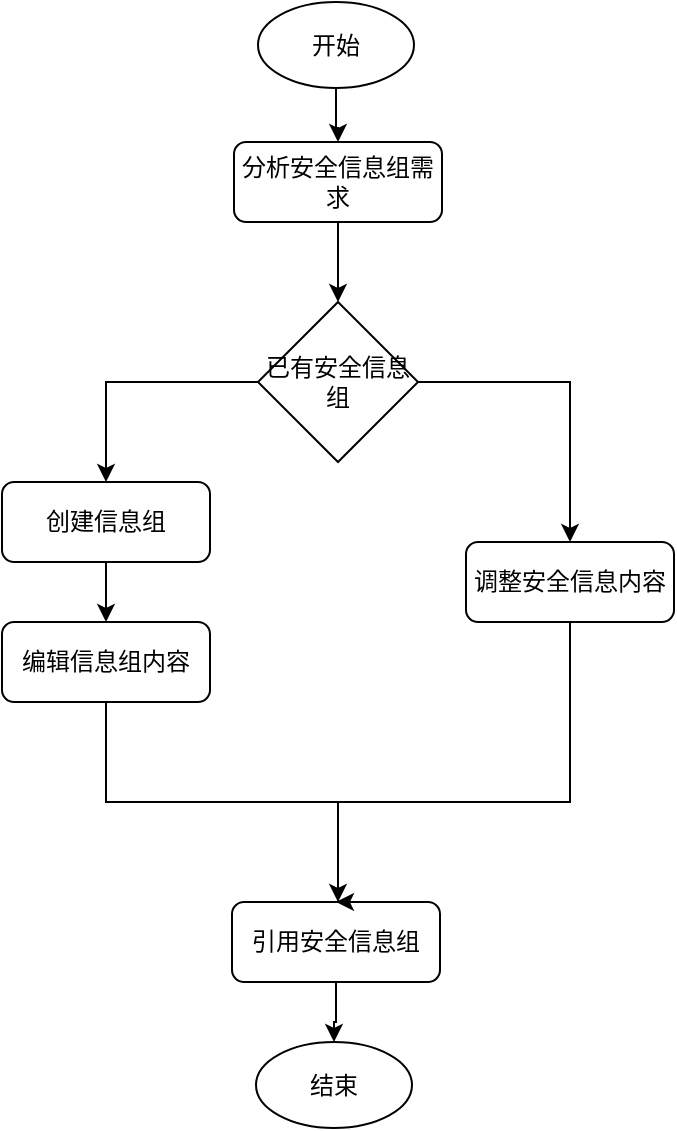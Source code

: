 <mxfile version="17.1.3" type="github">
  <diagram id="C5RBs43oDa-KdzZeNtuy" name="Page-1">
    <mxGraphModel dx="856" dy="545" grid="1" gridSize="10" guides="1" tooltips="1" connect="1" arrows="1" fold="1" page="1" pageScale="1" pageWidth="827" pageHeight="1169" math="0" shadow="0">
      <root>
        <mxCell id="WIyWlLk6GJQsqaUBKTNV-0" />
        <mxCell id="WIyWlLk6GJQsqaUBKTNV-1" parent="WIyWlLk6GJQsqaUBKTNV-0" />
        <mxCell id="Yt1Z-wMDFNS2D9Avdcn8-0" value="" style="edgeStyle=orthogonalEdgeStyle;rounded=0;orthogonalLoop=1;jettySize=auto;html=1;entryX=0.5;entryY=0;entryDx=0;entryDy=0;" edge="1" parent="WIyWlLk6GJQsqaUBKTNV-1" source="Yt1Z-wMDFNS2D9Avdcn8-1" target="Yt1Z-wMDFNS2D9Avdcn8-7">
          <mxGeometry relative="1" as="geometry">
            <mxPoint x="297" y="100" as="targetPoint" />
          </mxGeometry>
        </mxCell>
        <mxCell id="Yt1Z-wMDFNS2D9Avdcn8-1" value="开始" style="ellipse;whiteSpace=wrap;html=1;" vertex="1" parent="WIyWlLk6GJQsqaUBKTNV-1">
          <mxGeometry x="258" y="40" width="78" height="43" as="geometry" />
        </mxCell>
        <mxCell id="Yt1Z-wMDFNS2D9Avdcn8-36" value="" style="edgeStyle=orthogonalEdgeStyle;rounded=0;orthogonalLoop=1;jettySize=auto;html=1;" edge="1" parent="WIyWlLk6GJQsqaUBKTNV-1" source="Yt1Z-wMDFNS2D9Avdcn8-7" target="Yt1Z-wMDFNS2D9Avdcn8-35">
          <mxGeometry relative="1" as="geometry" />
        </mxCell>
        <mxCell id="Yt1Z-wMDFNS2D9Avdcn8-7" value="分析安全信息组需求" style="rounded=1;whiteSpace=wrap;html=1;fontSize=12;glass=0;strokeWidth=1;shadow=0;" vertex="1" parent="WIyWlLk6GJQsqaUBKTNV-1">
          <mxGeometry x="246" y="110" width="104" height="40" as="geometry" />
        </mxCell>
        <mxCell id="Yt1Z-wMDFNS2D9Avdcn8-30" value="" style="edgeStyle=orthogonalEdgeStyle;rounded=0;orthogonalLoop=1;jettySize=auto;html=1;" edge="1" parent="WIyWlLk6GJQsqaUBKTNV-1" source="Yt1Z-wMDFNS2D9Avdcn8-27" target="Yt1Z-wMDFNS2D9Avdcn8-29">
          <mxGeometry relative="1" as="geometry" />
        </mxCell>
        <mxCell id="Yt1Z-wMDFNS2D9Avdcn8-27" value="创建信息组" style="rounded=1;whiteSpace=wrap;html=1;fontSize=12;glass=0;strokeWidth=1;shadow=0;" vertex="1" parent="WIyWlLk6GJQsqaUBKTNV-1">
          <mxGeometry x="130" y="280" width="104" height="40" as="geometry" />
        </mxCell>
        <mxCell id="Yt1Z-wMDFNS2D9Avdcn8-32" value="" style="edgeStyle=orthogonalEdgeStyle;rounded=0;orthogonalLoop=1;jettySize=auto;html=1;" edge="1" parent="WIyWlLk6GJQsqaUBKTNV-1" source="Yt1Z-wMDFNS2D9Avdcn8-29" target="Yt1Z-wMDFNS2D9Avdcn8-31">
          <mxGeometry relative="1" as="geometry">
            <Array as="points">
              <mxPoint x="182" y="440" />
              <mxPoint x="298" y="440" />
            </Array>
          </mxGeometry>
        </mxCell>
        <mxCell id="Yt1Z-wMDFNS2D9Avdcn8-29" value="编辑信息组内容" style="rounded=1;whiteSpace=wrap;html=1;fontSize=12;glass=0;strokeWidth=1;shadow=0;" vertex="1" parent="WIyWlLk6GJQsqaUBKTNV-1">
          <mxGeometry x="130" y="350" width="104" height="40" as="geometry" />
        </mxCell>
        <mxCell id="Yt1Z-wMDFNS2D9Avdcn8-34" value="" style="edgeStyle=orthogonalEdgeStyle;rounded=0;orthogonalLoop=1;jettySize=auto;html=1;" edge="1" parent="WIyWlLk6GJQsqaUBKTNV-1" source="Yt1Z-wMDFNS2D9Avdcn8-31" target="Yt1Z-wMDFNS2D9Avdcn8-33">
          <mxGeometry relative="1" as="geometry" />
        </mxCell>
        <mxCell id="Yt1Z-wMDFNS2D9Avdcn8-31" value="引用安全信息组" style="rounded=1;whiteSpace=wrap;html=1;fontSize=12;glass=0;strokeWidth=1;shadow=0;" vertex="1" parent="WIyWlLk6GJQsqaUBKTNV-1">
          <mxGeometry x="245" y="490" width="104" height="40" as="geometry" />
        </mxCell>
        <mxCell id="Yt1Z-wMDFNS2D9Avdcn8-33" value="结束" style="ellipse;whiteSpace=wrap;html=1;" vertex="1" parent="WIyWlLk6GJQsqaUBKTNV-1">
          <mxGeometry x="257" y="560" width="78" height="43" as="geometry" />
        </mxCell>
        <mxCell id="Yt1Z-wMDFNS2D9Avdcn8-37" style="edgeStyle=orthogonalEdgeStyle;rounded=0;orthogonalLoop=1;jettySize=auto;html=1;" edge="1" parent="WIyWlLk6GJQsqaUBKTNV-1" source="Yt1Z-wMDFNS2D9Avdcn8-35" target="Yt1Z-wMDFNS2D9Avdcn8-27">
          <mxGeometry relative="1" as="geometry" />
        </mxCell>
        <mxCell id="Yt1Z-wMDFNS2D9Avdcn8-39" style="edgeStyle=orthogonalEdgeStyle;rounded=0;orthogonalLoop=1;jettySize=auto;html=1;" edge="1" parent="WIyWlLk6GJQsqaUBKTNV-1" source="Yt1Z-wMDFNS2D9Avdcn8-35" target="Yt1Z-wMDFNS2D9Avdcn8-38">
          <mxGeometry relative="1" as="geometry" />
        </mxCell>
        <mxCell id="Yt1Z-wMDFNS2D9Avdcn8-35" value="已有安全信息组" style="rhombus;whiteSpace=wrap;html=1;" vertex="1" parent="WIyWlLk6GJQsqaUBKTNV-1">
          <mxGeometry x="258" y="190" width="80" height="80" as="geometry" />
        </mxCell>
        <mxCell id="Yt1Z-wMDFNS2D9Avdcn8-40" style="edgeStyle=orthogonalEdgeStyle;rounded=0;orthogonalLoop=1;jettySize=auto;html=1;exitX=0.5;exitY=1;exitDx=0;exitDy=0;entryX=0.5;entryY=0;entryDx=0;entryDy=0;" edge="1" parent="WIyWlLk6GJQsqaUBKTNV-1" source="Yt1Z-wMDFNS2D9Avdcn8-38" target="Yt1Z-wMDFNS2D9Avdcn8-31">
          <mxGeometry relative="1" as="geometry">
            <Array as="points">
              <mxPoint x="414" y="440" />
              <mxPoint x="298" y="440" />
            </Array>
          </mxGeometry>
        </mxCell>
        <mxCell id="Yt1Z-wMDFNS2D9Avdcn8-38" value="调整安全信息内容" style="rounded=1;whiteSpace=wrap;html=1;fontSize=12;glass=0;strokeWidth=1;shadow=0;" vertex="1" parent="WIyWlLk6GJQsqaUBKTNV-1">
          <mxGeometry x="362" y="310" width="104" height="40" as="geometry" />
        </mxCell>
      </root>
    </mxGraphModel>
  </diagram>
</mxfile>

